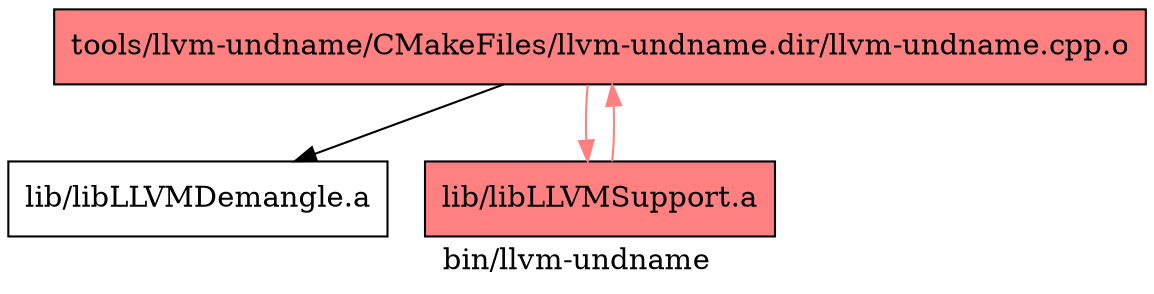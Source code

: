 digraph "bin/llvm-undname" {
	label="bin/llvm-undname";

	Node0x558dc953dc58 [shape=record,shape=record,style=filled,fillcolor="1.000000 0.5 1",label="{tools/llvm-undname/CMakeFiles/llvm-undname.dir/llvm-undname.cpp.o}"];
	Node0x558dc953dc58 -> Node0x558dc953e2e8;
	Node0x558dc953dc58 -> Node0x558dc953dde8[color="1.000000 0.5 1"];
	Node0x558dc953e2e8 [shape=record,shape=record,label="{lib/libLLVMDemangle.a}"];
	Node0x558dc953dde8 [shape=record,shape=record,style=filled,fillcolor="1.000000 0.5 1",label="{lib/libLLVMSupport.a}"];
	Node0x558dc953dde8 -> Node0x558dc953dc58[color="1.000000 0.5 1"];
}
